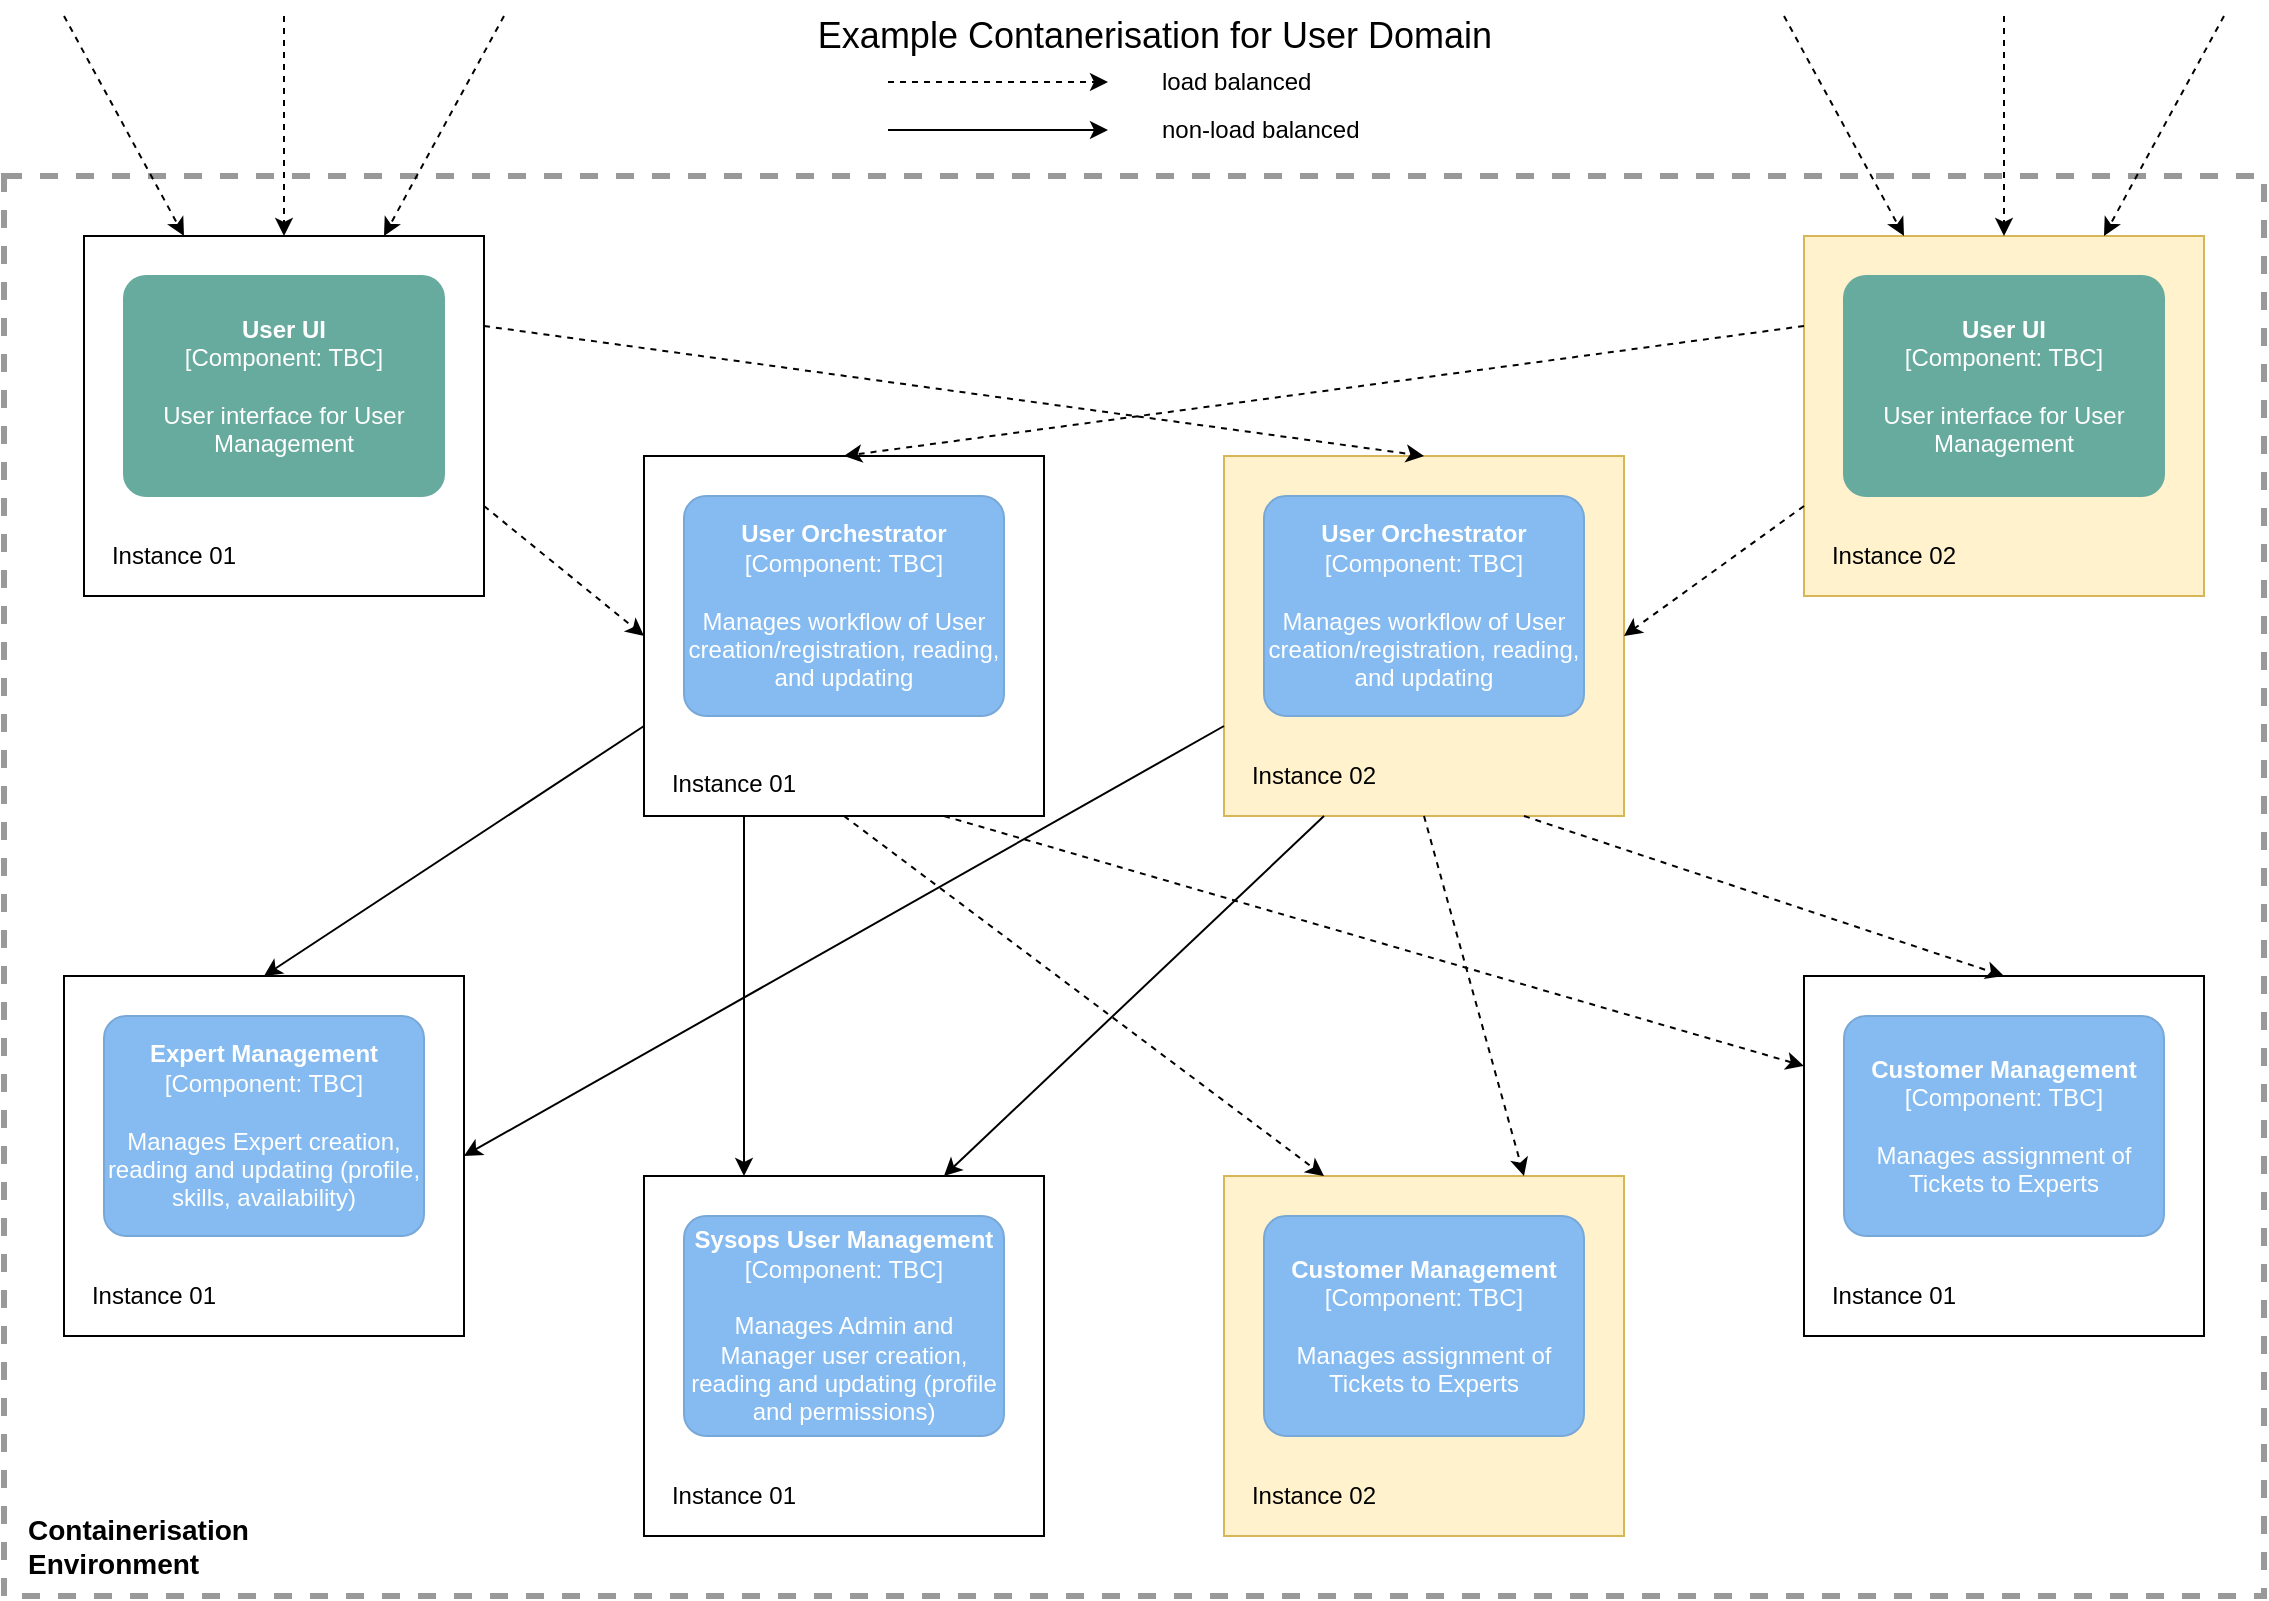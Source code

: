 <mxfile version="14.5.1" type="device"><diagram id="a6X-CZDuP39v11KR4LiH" name="Page-1"><mxGraphModel dx="1331" dy="772" grid="1" gridSize="10" guides="1" tooltips="1" connect="1" arrows="1" fold="1" page="1" pageScale="1" pageWidth="1169" pageHeight="827" math="0" shadow="0"><root><mxCell id="0"/><mxCell id="1" parent="0"/><mxCell id="kIHycPbObWTnjsQS7xoY-1" value="" style="rounded=0;whiteSpace=wrap;html=1;dashed=1;strokeWidth=3;strokeColor=#999999;fillColor=none;" vertex="1" parent="1"><mxGeometry x="20" y="100" width="1130" height="710" as="geometry"/></mxCell><mxCell id="kIHycPbObWTnjsQS7xoY-2" value="&lt;b&gt;&lt;font style=&quot;font-size: 14px&quot;&gt;Containerisation&lt;br&gt;Environment&lt;/font&gt;&lt;/b&gt;" style="text;html=1;align=left;verticalAlign=middle;resizable=0;points=[];autosize=1;" vertex="1" parent="1"><mxGeometry x="30" y="770" width="130" height="30" as="geometry"/></mxCell><mxCell id="kIHycPbObWTnjsQS7xoY-14" value="" style="group" vertex="1" connectable="0" parent="1"><mxGeometry x="60" y="130" width="200" height="180" as="geometry"/></mxCell><mxCell id="kIHycPbObWTnjsQS7xoY-3" value="" style="rounded=0;whiteSpace=wrap;html=1;" vertex="1" parent="kIHycPbObWTnjsQS7xoY-14"><mxGeometry width="200" height="180" as="geometry"/></mxCell><object placeholders="1" c4Name="User UI" c4Type="Component" c4Technology="TBC" c4Description="User interface for User Management" label="&lt;b&gt;%c4Name%&lt;/b&gt;&lt;div&gt;[%c4Type%: %c4Technology%]&lt;/div&gt;&lt;br&gt;&lt;div&gt;%c4Description%&lt;/div&gt;" id="kIHycPbObWTnjsQS7xoY-7"><mxCell style="rounded=1;whiteSpace=wrap;html=1;labelBackgroundColor=none;fontColor=#ffffff;align=center;arcSize=10;metaEdit=1;metaData={&quot;c4Type&quot;:{&quot;editable&quot;:false}};points=[[0.25,0,0],[0.5,0,0],[0.75,0,0],[1,0.25,0],[1,0.5,0],[1,0.75,0],[0.75,1,0],[0.5,1,0],[0.25,1,0],[0,0.75,0],[0,0.5,0],[0,0.25,0]];fillColor=#67AB9F;strokeColor=#67AB9F;" vertex="1" parent="kIHycPbObWTnjsQS7xoY-14"><mxGeometry x="20" y="20" width="160" height="110.0" as="geometry"/></mxCell></object><mxCell id="kIHycPbObWTnjsQS7xoY-28" value="Instance 01" style="text;html=1;strokeColor=none;fillColor=none;align=center;verticalAlign=middle;whiteSpace=wrap;rounded=0;" vertex="1" parent="kIHycPbObWTnjsQS7xoY-14"><mxGeometry x="10" y="150" width="70" height="20" as="geometry"/></mxCell><mxCell id="kIHycPbObWTnjsQS7xoY-15" value="" style="group" vertex="1" connectable="0" parent="1"><mxGeometry x="340" y="240" width="200" height="180" as="geometry"/></mxCell><mxCell id="kIHycPbObWTnjsQS7xoY-9" value="" style="rounded=0;whiteSpace=wrap;html=1;" vertex="1" parent="kIHycPbObWTnjsQS7xoY-15"><mxGeometry width="200" height="180" as="geometry"/></mxCell><object placeholders="1" c4Name="User Orchestrator" c4Type="Component" c4Technology="TBC" c4Description="Manages workflow of User creation/registration, reading, and updating" label="&lt;b&gt;%c4Name%&lt;/b&gt;&lt;div&gt;[%c4Type%: %c4Technology%]&lt;/div&gt;&lt;br&gt;&lt;div&gt;%c4Description%&lt;/div&gt;" id="kIHycPbObWTnjsQS7xoY-6"><mxCell style="rounded=1;whiteSpace=wrap;html=1;labelBackgroundColor=none;fillColor=#85BBF0;fontColor=#ffffff;align=center;arcSize=10;strokeColor=#78A8D8;metaEdit=1;metaData={&quot;c4Type&quot;:{&quot;editable&quot;:false}};points=[[0.25,0,0],[0.5,0,0],[0.75,0,0],[1,0.25,0],[1,0.5,0],[1,0.75,0],[0.75,1,0],[0.5,1,0],[0.25,1,0],[0,0.75,0],[0,0.5,0],[0,0.25,0]];" vertex="1" parent="kIHycPbObWTnjsQS7xoY-15"><mxGeometry x="20" y="20" width="160" height="110.0" as="geometry"/></mxCell></object><mxCell id="kIHycPbObWTnjsQS7xoY-31" value="Instance 01" style="text;html=1;strokeColor=none;fillColor=none;align=center;verticalAlign=middle;whiteSpace=wrap;rounded=0;" vertex="1" parent="kIHycPbObWTnjsQS7xoY-15"><mxGeometry x="10" y="154" width="70" height="20" as="geometry"/></mxCell><mxCell id="kIHycPbObWTnjsQS7xoY-16" value="" style="group" vertex="1" connectable="0" parent="1"><mxGeometry x="920" y="500" width="200" height="180" as="geometry"/></mxCell><mxCell id="kIHycPbObWTnjsQS7xoY-11" value="" style="rounded=0;whiteSpace=wrap;html=1;" vertex="1" parent="kIHycPbObWTnjsQS7xoY-16"><mxGeometry width="200" height="180" as="geometry"/></mxCell><object placeholders="1" c4Name="Customer Management" c4Type="Component" c4Technology="TBC" c4Description="Manages assignment of Tickets to Experts" label="&lt;b&gt;%c4Name%&lt;/b&gt;&lt;div&gt;[%c4Type%: %c4Technology%]&lt;/div&gt;&lt;br&gt;&lt;div&gt;%c4Description%&lt;/div&gt;" id="kIHycPbObWTnjsQS7xoY-5"><mxCell style="rounded=1;whiteSpace=wrap;html=1;labelBackgroundColor=none;fillColor=#85BBF0;fontColor=#ffffff;align=center;arcSize=10;strokeColor=#78A8D8;metaEdit=1;metaData={&quot;c4Type&quot;:{&quot;editable&quot;:false}};points=[[0.25,0,0],[0.5,0,0],[0.75,0,0],[1,0.25,0],[1,0.5,0],[1,0.75,0],[0.75,1,0],[0.5,1,0],[0.25,1,0],[0,0.75,0],[0,0.5,0],[0,0.25,0]];" vertex="1" parent="kIHycPbObWTnjsQS7xoY-16"><mxGeometry x="20" y="20" width="160" height="110.0" as="geometry"/></mxCell></object><mxCell id="kIHycPbObWTnjsQS7xoY-32" value="Instance 01" style="text;html=1;strokeColor=none;fillColor=none;align=center;verticalAlign=middle;whiteSpace=wrap;rounded=0;" vertex="1" parent="kIHycPbObWTnjsQS7xoY-16"><mxGeometry x="10" y="150" width="70" height="20" as="geometry"/></mxCell><mxCell id="kIHycPbObWTnjsQS7xoY-17" value="" style="group" vertex="1" connectable="0" parent="1"><mxGeometry x="50" y="500" width="200" height="180" as="geometry"/></mxCell><mxCell id="kIHycPbObWTnjsQS7xoY-12" value="" style="rounded=0;whiteSpace=wrap;html=1;" vertex="1" parent="kIHycPbObWTnjsQS7xoY-17"><mxGeometry width="200" height="180" as="geometry"/></mxCell><object placeholders="1" c4Name="Expert Management" c4Type="Component" c4Technology="TBC" c4Description="Manages Expert creation, reading and updating (profile, skills, availability)" label="&lt;b&gt;%c4Name%&lt;/b&gt;&lt;div&gt;[%c4Type%: %c4Technology%]&lt;/div&gt;&lt;br&gt;&lt;div&gt;%c4Description%&lt;/div&gt;" id="kIHycPbObWTnjsQS7xoY-4"><mxCell style="rounded=1;whiteSpace=wrap;html=1;labelBackgroundColor=none;fillColor=#85BBF0;fontColor=#ffffff;align=center;arcSize=10;strokeColor=#78A8D8;metaEdit=1;metaData={&quot;c4Type&quot;:{&quot;editable&quot;:false}};points=[[0.25,0,0],[0.5,0,0],[0.75,0,0],[1,0.25,0],[1,0.5,0],[1,0.75,0],[0.75,1,0],[0.5,1,0],[0.25,1,0],[0,0.75,0],[0,0.5,0],[0,0.25,0]];" vertex="1" parent="kIHycPbObWTnjsQS7xoY-17"><mxGeometry x="20" y="20" width="160" height="110.0" as="geometry"/></mxCell></object><mxCell id="kIHycPbObWTnjsQS7xoY-34" value="Instance 01" style="text;html=1;strokeColor=none;fillColor=none;align=center;verticalAlign=middle;whiteSpace=wrap;rounded=0;" vertex="1" parent="kIHycPbObWTnjsQS7xoY-17"><mxGeometry x="10" y="150" width="70" height="20" as="geometry"/></mxCell><mxCell id="kIHycPbObWTnjsQS7xoY-18" value="" style="group" vertex="1" connectable="0" parent="1"><mxGeometry x="340" y="600" width="200" height="180" as="geometry"/></mxCell><mxCell id="kIHycPbObWTnjsQS7xoY-13" value="" style="rounded=0;whiteSpace=wrap;html=1;" vertex="1" parent="kIHycPbObWTnjsQS7xoY-18"><mxGeometry width="200" height="180" as="geometry"/></mxCell><object placeholders="1" c4Name="Sysops User Management" c4Type="Component" c4Technology="TBC" c4Description="Manages Admin and Manager user creation, reading and updating (profile and permissions)" label="&lt;b&gt;%c4Name%&lt;/b&gt;&lt;div&gt;[%c4Type%: %c4Technology%]&lt;/div&gt;&lt;br&gt;&lt;div&gt;%c4Description%&lt;/div&gt;" id="kIHycPbObWTnjsQS7xoY-8"><mxCell style="rounded=1;whiteSpace=wrap;html=1;labelBackgroundColor=none;fillColor=#85BBF0;fontColor=#ffffff;align=center;arcSize=10;strokeColor=#78A8D8;metaEdit=1;metaData={&quot;c4Type&quot;:{&quot;editable&quot;:false}};points=[[0.25,0,0],[0.5,0,0],[0.75,0,0],[1,0.25,0],[1,0.5,0],[1,0.75,0],[0.75,1,0],[0.5,1,0],[0.25,1,0],[0,0.75,0],[0,0.5,0],[0,0.25,0]];" vertex="1" parent="kIHycPbObWTnjsQS7xoY-18"><mxGeometry x="20" y="20" width="160" height="110.0" as="geometry"/></mxCell></object><mxCell id="kIHycPbObWTnjsQS7xoY-42" value="Instance 01" style="text;html=1;strokeColor=none;fillColor=none;align=center;verticalAlign=middle;whiteSpace=wrap;rounded=0;" vertex="1" parent="kIHycPbObWTnjsQS7xoY-18"><mxGeometry x="10" y="150" width="70" height="20" as="geometry"/></mxCell><mxCell id="kIHycPbObWTnjsQS7xoY-19" value="" style="group" vertex="1" connectable="0" parent="1"><mxGeometry x="630" y="600" width="200" height="180" as="geometry"/></mxCell><mxCell id="kIHycPbObWTnjsQS7xoY-20" value="" style="rounded=0;whiteSpace=wrap;html=1;fillColor=#fff2cc;strokeColor=#d6b656;" vertex="1" parent="kIHycPbObWTnjsQS7xoY-19"><mxGeometry width="200" height="180" as="geometry"/></mxCell><object placeholders="1" c4Name="Customer Management" c4Type="Component" c4Technology="TBC" c4Description="Manages assignment of Tickets to Experts" label="&lt;b&gt;%c4Name%&lt;/b&gt;&lt;div&gt;[%c4Type%: %c4Technology%]&lt;/div&gt;&lt;br&gt;&lt;div&gt;%c4Description%&lt;/div&gt;" id="kIHycPbObWTnjsQS7xoY-21"><mxCell style="rounded=1;whiteSpace=wrap;html=1;labelBackgroundColor=none;fillColor=#85BBF0;fontColor=#ffffff;align=center;arcSize=10;strokeColor=#78A8D8;metaEdit=1;metaData={&quot;c4Type&quot;:{&quot;editable&quot;:false}};points=[[0.25,0,0],[0.5,0,0],[0.75,0,0],[1,0.25,0],[1,0.5,0],[1,0.75,0],[0.75,1,0],[0.5,1,0],[0.25,1,0],[0,0.75,0],[0,0.5,0],[0,0.25,0]];" vertex="1" parent="kIHycPbObWTnjsQS7xoY-19"><mxGeometry x="20" y="20" width="160" height="110.0" as="geometry"/></mxCell></object><mxCell id="kIHycPbObWTnjsQS7xoY-33" value="Instance 02" style="text;html=1;strokeColor=none;fillColor=none;align=center;verticalAlign=middle;whiteSpace=wrap;rounded=0;" vertex="1" parent="kIHycPbObWTnjsQS7xoY-19"><mxGeometry x="10" y="150" width="70" height="20" as="geometry"/></mxCell><mxCell id="kIHycPbObWTnjsQS7xoY-22" value="" style="group" vertex="1" connectable="0" parent="1"><mxGeometry x="630" y="240" width="200" height="180" as="geometry"/></mxCell><mxCell id="kIHycPbObWTnjsQS7xoY-23" value="" style="rounded=0;whiteSpace=wrap;html=1;fillColor=#fff2cc;strokeColor=#d6b656;" vertex="1" parent="kIHycPbObWTnjsQS7xoY-22"><mxGeometry width="200" height="180" as="geometry"/></mxCell><object placeholders="1" c4Name="User Orchestrator" c4Type="Component" c4Technology="TBC" c4Description="Manages workflow of User creation/registration, reading, and updating" label="&lt;b&gt;%c4Name%&lt;/b&gt;&lt;div&gt;[%c4Type%: %c4Technology%]&lt;/div&gt;&lt;br&gt;&lt;div&gt;%c4Description%&lt;/div&gt;" id="kIHycPbObWTnjsQS7xoY-24"><mxCell style="rounded=1;whiteSpace=wrap;html=1;labelBackgroundColor=none;fillColor=#85BBF0;fontColor=#ffffff;align=center;arcSize=10;strokeColor=#78A8D8;metaEdit=1;metaData={&quot;c4Type&quot;:{&quot;editable&quot;:false}};points=[[0.25,0,0],[0.5,0,0],[0.75,0,0],[1,0.25,0],[1,0.5,0],[1,0.75,0],[0.75,1,0],[0.5,1,0],[0.25,1,0],[0,0.75,0],[0,0.5,0],[0,0.25,0]];" vertex="1" parent="kIHycPbObWTnjsQS7xoY-22"><mxGeometry x="20" y="20" width="160" height="110.0" as="geometry"/></mxCell></object><mxCell id="kIHycPbObWTnjsQS7xoY-40" value="Instance 02" style="text;html=1;strokeColor=none;fillColor=none;align=center;verticalAlign=middle;whiteSpace=wrap;rounded=0;" vertex="1" parent="kIHycPbObWTnjsQS7xoY-22"><mxGeometry x="10" y="150" width="70" height="20" as="geometry"/></mxCell><mxCell id="kIHycPbObWTnjsQS7xoY-25" value="" style="group" vertex="1" connectable="0" parent="1"><mxGeometry x="920" y="130" width="200" height="180" as="geometry"/></mxCell><mxCell id="kIHycPbObWTnjsQS7xoY-26" value="" style="rounded=0;whiteSpace=wrap;html=1;fillColor=#fff2cc;strokeColor=#d6b656;" vertex="1" parent="kIHycPbObWTnjsQS7xoY-25"><mxGeometry width="200" height="180" as="geometry"/></mxCell><object placeholders="1" c4Name="User UI" c4Type="Component" c4Technology="TBC" c4Description="User interface for User Management" label="&lt;b&gt;%c4Name%&lt;/b&gt;&lt;div&gt;[%c4Type%: %c4Technology%]&lt;/div&gt;&lt;br&gt;&lt;div&gt;%c4Description%&lt;/div&gt;" id="kIHycPbObWTnjsQS7xoY-27"><mxCell style="rounded=1;whiteSpace=wrap;html=1;labelBackgroundColor=none;fontColor=#ffffff;align=center;arcSize=10;metaEdit=1;metaData={&quot;c4Type&quot;:{&quot;editable&quot;:false}};points=[[0.25,0,0],[0.5,0,0],[0.75,0,0],[1,0.25,0],[1,0.5,0],[1,0.75,0],[0.75,1,0],[0.5,1,0],[0.25,1,0],[0,0.75,0],[0,0.5,0],[0,0.25,0]];fillColor=#67AB9F;strokeColor=#67AB9F;" vertex="1" parent="kIHycPbObWTnjsQS7xoY-25"><mxGeometry x="20" y="20" width="160" height="110.0" as="geometry"/></mxCell></object><mxCell id="kIHycPbObWTnjsQS7xoY-29" value="Instance 02" style="text;html=1;strokeColor=none;fillColor=none;align=center;verticalAlign=middle;whiteSpace=wrap;rounded=0;" vertex="1" parent="kIHycPbObWTnjsQS7xoY-25"><mxGeometry x="10" y="150" width="70" height="20" as="geometry"/></mxCell><mxCell id="kIHycPbObWTnjsQS7xoY-43" style="rounded=0;orthogonalLoop=1;jettySize=auto;html=1;exitX=1;exitY=0.25;exitDx=0;exitDy=0;entryX=0.5;entryY=0;entryDx=0;entryDy=0;dashed=1;" edge="1" parent="1" source="kIHycPbObWTnjsQS7xoY-3" target="kIHycPbObWTnjsQS7xoY-23"><mxGeometry relative="1" as="geometry"/></mxCell><mxCell id="kIHycPbObWTnjsQS7xoY-44" style="edgeStyle=none;rounded=0;orthogonalLoop=1;jettySize=auto;html=1;exitX=1;exitY=0.75;exitDx=0;exitDy=0;entryX=0;entryY=0.5;entryDx=0;entryDy=0;dashed=1;" edge="1" parent="1" source="kIHycPbObWTnjsQS7xoY-3" target="kIHycPbObWTnjsQS7xoY-9"><mxGeometry relative="1" as="geometry"/></mxCell><mxCell id="kIHycPbObWTnjsQS7xoY-45" style="edgeStyle=none;rounded=0;orthogonalLoop=1;jettySize=auto;html=1;exitX=0;exitY=0.25;exitDx=0;exitDy=0;entryX=0.5;entryY=0;entryDx=0;entryDy=0;dashed=1;" edge="1" parent="1" source="kIHycPbObWTnjsQS7xoY-26" target="kIHycPbObWTnjsQS7xoY-9"><mxGeometry relative="1" as="geometry"/></mxCell><mxCell id="kIHycPbObWTnjsQS7xoY-46" style="edgeStyle=none;rounded=0;orthogonalLoop=1;jettySize=auto;html=1;exitX=0;exitY=0.75;exitDx=0;exitDy=0;entryX=1;entryY=0.5;entryDx=0;entryDy=0;dashed=1;" edge="1" parent="1" source="kIHycPbObWTnjsQS7xoY-26" target="kIHycPbObWTnjsQS7xoY-23"><mxGeometry relative="1" as="geometry"/></mxCell><mxCell id="kIHycPbObWTnjsQS7xoY-47" style="edgeStyle=none;rounded=0;orthogonalLoop=1;jettySize=auto;html=1;exitX=0.75;exitY=1;exitDx=0;exitDy=0;entryX=0.5;entryY=0;entryDx=0;entryDy=0;dashed=1;" edge="1" parent="1" source="kIHycPbObWTnjsQS7xoY-23" target="kIHycPbObWTnjsQS7xoY-11"><mxGeometry relative="1" as="geometry"/></mxCell><mxCell id="kIHycPbObWTnjsQS7xoY-48" style="edgeStyle=none;rounded=0;orthogonalLoop=1;jettySize=auto;html=1;exitX=0.5;exitY=1;exitDx=0;exitDy=0;entryX=0.75;entryY=0;entryDx=0;entryDy=0;dashed=1;" edge="1" parent="1" source="kIHycPbObWTnjsQS7xoY-23" target="kIHycPbObWTnjsQS7xoY-20"><mxGeometry relative="1" as="geometry"/></mxCell><mxCell id="kIHycPbObWTnjsQS7xoY-49" style="edgeStyle=none;rounded=0;orthogonalLoop=1;jettySize=auto;html=1;exitX=0.75;exitY=1;exitDx=0;exitDy=0;entryX=0;entryY=0.25;entryDx=0;entryDy=0;dashed=1;" edge="1" parent="1" source="kIHycPbObWTnjsQS7xoY-9" target="kIHycPbObWTnjsQS7xoY-11"><mxGeometry relative="1" as="geometry"/></mxCell><mxCell id="kIHycPbObWTnjsQS7xoY-50" style="edgeStyle=none;rounded=0;orthogonalLoop=1;jettySize=auto;html=1;exitX=0.5;exitY=1;exitDx=0;exitDy=0;entryX=0.25;entryY=0;entryDx=0;entryDy=0;dashed=1;" edge="1" parent="1" source="kIHycPbObWTnjsQS7xoY-9" target="kIHycPbObWTnjsQS7xoY-20"><mxGeometry relative="1" as="geometry"/></mxCell><mxCell id="kIHycPbObWTnjsQS7xoY-51" style="edgeStyle=none;rounded=0;orthogonalLoop=1;jettySize=auto;html=1;exitX=0;exitY=0.75;exitDx=0;exitDy=0;entryX=0.5;entryY=0;entryDx=0;entryDy=0;" edge="1" parent="1" source="kIHycPbObWTnjsQS7xoY-9" target="kIHycPbObWTnjsQS7xoY-12"><mxGeometry relative="1" as="geometry"/></mxCell><mxCell id="kIHycPbObWTnjsQS7xoY-53" style="edgeStyle=none;rounded=0;orthogonalLoop=1;jettySize=auto;html=1;entryX=0.25;entryY=0;entryDx=0;entryDy=0;exitX=0.25;exitY=1;exitDx=0;exitDy=0;" edge="1" parent="1" source="kIHycPbObWTnjsQS7xoY-9" target="kIHycPbObWTnjsQS7xoY-13"><mxGeometry relative="1" as="geometry"/></mxCell><mxCell id="kIHycPbObWTnjsQS7xoY-54" style="edgeStyle=none;rounded=0;orthogonalLoop=1;jettySize=auto;html=1;exitX=0;exitY=0.75;exitDx=0;exitDy=0;entryX=1;entryY=0.5;entryDx=0;entryDy=0;" edge="1" parent="1" source="kIHycPbObWTnjsQS7xoY-23" target="kIHycPbObWTnjsQS7xoY-12"><mxGeometry relative="1" as="geometry"/></mxCell><mxCell id="kIHycPbObWTnjsQS7xoY-55" style="edgeStyle=none;rounded=0;orthogonalLoop=1;jettySize=auto;html=1;exitX=0.25;exitY=1;exitDx=0;exitDy=0;entryX=0.75;entryY=0;entryDx=0;entryDy=0;" edge="1" parent="1" source="kIHycPbObWTnjsQS7xoY-23" target="kIHycPbObWTnjsQS7xoY-13"><mxGeometry relative="1" as="geometry"/></mxCell><mxCell id="kIHycPbObWTnjsQS7xoY-56" style="edgeStyle=none;rounded=0;orthogonalLoop=1;jettySize=auto;html=1;exitX=1;exitY=0.75;exitDx=0;exitDy=0;dashed=1;" edge="1" parent="1"><mxGeometry relative="1" as="geometry"><mxPoint x="462" y="53" as="sourcePoint"/><mxPoint x="572" y="53" as="targetPoint"/></mxGeometry></mxCell><mxCell id="kIHycPbObWTnjsQS7xoY-57" style="edgeStyle=none;rounded=0;orthogonalLoop=1;jettySize=auto;html=1;exitX=1;exitY=0.75;exitDx=0;exitDy=0;" edge="1" parent="1"><mxGeometry relative="1" as="geometry"><mxPoint x="462" y="77" as="sourcePoint"/><mxPoint x="572" y="77" as="targetPoint"/></mxGeometry></mxCell><mxCell id="kIHycPbObWTnjsQS7xoY-58" value="load balanced" style="text;html=1;align=left;verticalAlign=middle;resizable=0;points=[];autosize=1;" vertex="1" parent="1"><mxGeometry x="597" y="43" width="90" height="20" as="geometry"/></mxCell><mxCell id="kIHycPbObWTnjsQS7xoY-59" value="non-load balanced" style="text;html=1;align=left;verticalAlign=middle;resizable=0;points=[];autosize=1;" vertex="1" parent="1"><mxGeometry x="597" y="67" width="110" height="20" as="geometry"/></mxCell><mxCell id="kIHycPbObWTnjsQS7xoY-60" style="edgeStyle=none;rounded=0;orthogonalLoop=1;jettySize=auto;html=1;dashed=1;entryX=0.25;entryY=0;entryDx=0;entryDy=0;" edge="1" parent="1" target="kIHycPbObWTnjsQS7xoY-3"><mxGeometry relative="1" as="geometry"><mxPoint x="50" y="20" as="sourcePoint"/><mxPoint x="170" y="30" as="targetPoint"/></mxGeometry></mxCell><mxCell id="kIHycPbObWTnjsQS7xoY-61" style="edgeStyle=none;rounded=0;orthogonalLoop=1;jettySize=auto;html=1;dashed=1;entryX=0.5;entryY=0;entryDx=0;entryDy=0;" edge="1" parent="1" target="kIHycPbObWTnjsQS7xoY-3"><mxGeometry relative="1" as="geometry"><mxPoint x="160" y="20" as="sourcePoint"/><mxPoint x="120" y="140" as="targetPoint"/></mxGeometry></mxCell><mxCell id="kIHycPbObWTnjsQS7xoY-62" style="edgeStyle=none;rounded=0;orthogonalLoop=1;jettySize=auto;html=1;dashed=1;entryX=0.75;entryY=0;entryDx=0;entryDy=0;" edge="1" parent="1" target="kIHycPbObWTnjsQS7xoY-3"><mxGeometry relative="1" as="geometry"><mxPoint x="270" y="20" as="sourcePoint"/><mxPoint x="130" y="150" as="targetPoint"/></mxGeometry></mxCell><mxCell id="kIHycPbObWTnjsQS7xoY-63" style="edgeStyle=none;rounded=0;orthogonalLoop=1;jettySize=auto;html=1;dashed=1;entryX=0.25;entryY=0;entryDx=0;entryDy=0;" edge="1" parent="1"><mxGeometry relative="1" as="geometry"><mxPoint x="910" y="20" as="sourcePoint"/><mxPoint x="970" y="130" as="targetPoint"/></mxGeometry></mxCell><mxCell id="kIHycPbObWTnjsQS7xoY-64" style="edgeStyle=none;rounded=0;orthogonalLoop=1;jettySize=auto;html=1;dashed=1;entryX=0.5;entryY=0;entryDx=0;entryDy=0;" edge="1" parent="1"><mxGeometry relative="1" as="geometry"><mxPoint x="1020" y="20" as="sourcePoint"/><mxPoint x="1020" y="130" as="targetPoint"/></mxGeometry></mxCell><mxCell id="kIHycPbObWTnjsQS7xoY-65" style="edgeStyle=none;rounded=0;orthogonalLoop=1;jettySize=auto;html=1;dashed=1;entryX=0.75;entryY=0;entryDx=0;entryDy=0;" edge="1" parent="1"><mxGeometry relative="1" as="geometry"><mxPoint x="1130" y="20" as="sourcePoint"/><mxPoint x="1070" y="130" as="targetPoint"/></mxGeometry></mxCell><mxCell id="kIHycPbObWTnjsQS7xoY-67" value="&lt;font style=&quot;font-size: 18px&quot;&gt;Example Contanerisation for User Domain&lt;/font&gt;" style="text;html=1;align=center;verticalAlign=middle;resizable=0;points=[];autosize=1;" vertex="1" parent="1"><mxGeometry x="420" y="20" width="350" height="20" as="geometry"/></mxCell></root></mxGraphModel></diagram></mxfile>